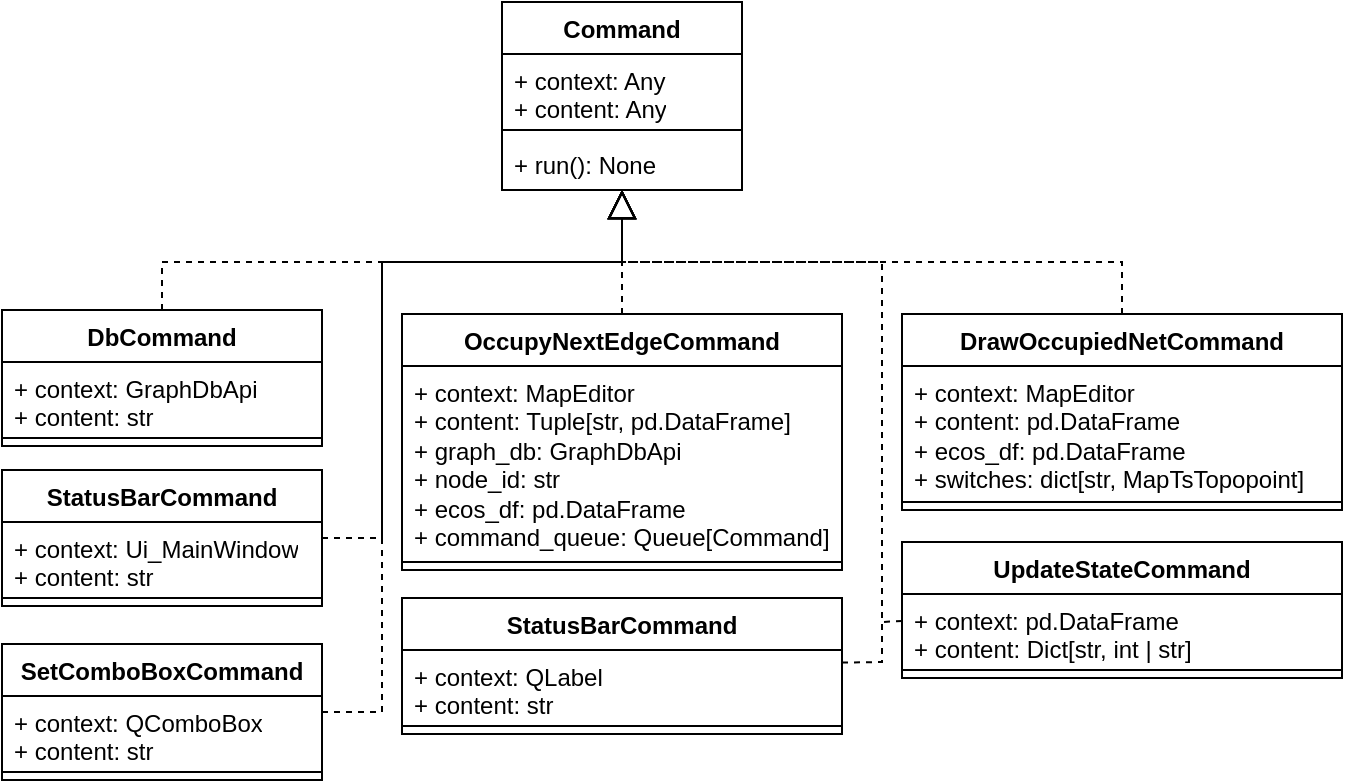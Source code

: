<mxfile version="24.0.3" type="github">
  <diagram name="Page-1" id="JnOhdEwZeGRajP59GQc7">
    <mxGraphModel dx="1715" dy="919" grid="1" gridSize="10" guides="1" tooltips="1" connect="1" arrows="1" fold="1" page="1" pageScale="1" pageWidth="850" pageHeight="1100" math="0" shadow="0">
      <root>
        <mxCell id="0" />
        <mxCell id="1" parent="0" />
        <mxCell id="y4jiqcmZlzOnTZQXTZpq-1" value="Command" style="swimlane;fontStyle=1;align=center;verticalAlign=top;childLayout=stackLayout;horizontal=1;startSize=26;horizontalStack=0;resizeParent=1;resizeParentMax=0;resizeLast=0;collapsible=1;marginBottom=0;whiteSpace=wrap;html=1;" vertex="1" parent="1">
          <mxGeometry x="280" y="20" width="120" height="94" as="geometry" />
        </mxCell>
        <mxCell id="y4jiqcmZlzOnTZQXTZpq-2" value="+ context: Any&lt;br&gt;+ content: Any" style="text;strokeColor=none;fillColor=none;align=left;verticalAlign=top;spacingLeft=4;spacingRight=4;overflow=hidden;rotatable=0;points=[[0,0.5],[1,0.5]];portConstraint=eastwest;whiteSpace=wrap;html=1;" vertex="1" parent="y4jiqcmZlzOnTZQXTZpq-1">
          <mxGeometry y="26" width="120" height="34" as="geometry" />
        </mxCell>
        <mxCell id="y4jiqcmZlzOnTZQXTZpq-3" value="" style="line;strokeWidth=1;fillColor=none;align=left;verticalAlign=middle;spacingTop=-1;spacingLeft=3;spacingRight=3;rotatable=0;labelPosition=right;points=[];portConstraint=eastwest;strokeColor=inherit;" vertex="1" parent="y4jiqcmZlzOnTZQXTZpq-1">
          <mxGeometry y="60" width="120" height="8" as="geometry" />
        </mxCell>
        <mxCell id="y4jiqcmZlzOnTZQXTZpq-4" value="+ run(): None" style="text;strokeColor=none;fillColor=none;align=left;verticalAlign=top;spacingLeft=4;spacingRight=4;overflow=hidden;rotatable=0;points=[[0,0.5],[1,0.5]];portConstraint=eastwest;whiteSpace=wrap;html=1;" vertex="1" parent="y4jiqcmZlzOnTZQXTZpq-1">
          <mxGeometry y="68" width="120" height="26" as="geometry" />
        </mxCell>
        <mxCell id="y4jiqcmZlzOnTZQXTZpq-5" value="DbCommand" style="swimlane;fontStyle=1;align=center;verticalAlign=top;childLayout=stackLayout;horizontal=1;startSize=26;horizontalStack=0;resizeParent=1;resizeParentMax=0;resizeLast=0;collapsible=1;marginBottom=0;whiteSpace=wrap;html=1;" vertex="1" parent="1">
          <mxGeometry x="30" y="174" width="160" height="68" as="geometry" />
        </mxCell>
        <mxCell id="y4jiqcmZlzOnTZQXTZpq-6" value="+ context: GraphDbApi&lt;br&gt;+ content: str" style="text;strokeColor=none;fillColor=none;align=left;verticalAlign=top;spacingLeft=4;spacingRight=4;overflow=hidden;rotatable=0;points=[[0,0.5],[1,0.5]];portConstraint=eastwest;whiteSpace=wrap;html=1;" vertex="1" parent="y4jiqcmZlzOnTZQXTZpq-5">
          <mxGeometry y="26" width="160" height="34" as="geometry" />
        </mxCell>
        <mxCell id="y4jiqcmZlzOnTZQXTZpq-7" value="" style="line;strokeWidth=1;fillColor=none;align=left;verticalAlign=middle;spacingTop=-1;spacingLeft=3;spacingRight=3;rotatable=0;labelPosition=right;points=[];portConstraint=eastwest;strokeColor=inherit;" vertex="1" parent="y4jiqcmZlzOnTZQXTZpq-5">
          <mxGeometry y="60" width="160" height="8" as="geometry" />
        </mxCell>
        <mxCell id="y4jiqcmZlzOnTZQXTZpq-8" value="OccupyNextEdgeCommand" style="swimlane;fontStyle=1;align=center;verticalAlign=top;childLayout=stackLayout;horizontal=1;startSize=26;horizontalStack=0;resizeParent=1;resizeParentMax=0;resizeLast=0;collapsible=1;marginBottom=0;whiteSpace=wrap;html=1;" vertex="1" parent="1">
          <mxGeometry x="230" y="176" width="220" height="128" as="geometry" />
        </mxCell>
        <mxCell id="y4jiqcmZlzOnTZQXTZpq-9" value="+ context: MapEditor&lt;br&gt;+ content: Tuple[str, pd.DataFrame]&lt;br&gt;+ graph_db: GraphDbApi&lt;br&gt;+ node_id: str&lt;br&gt;+ ecos_df: pd.DataFrame&lt;br&gt;+ command_queue: Queue[Command]" style="text;strokeColor=none;fillColor=none;align=left;verticalAlign=top;spacingLeft=4;spacingRight=4;overflow=hidden;rotatable=0;points=[[0,0.5],[1,0.5]];portConstraint=eastwest;whiteSpace=wrap;html=1;" vertex="1" parent="y4jiqcmZlzOnTZQXTZpq-8">
          <mxGeometry y="26" width="220" height="94" as="geometry" />
        </mxCell>
        <mxCell id="y4jiqcmZlzOnTZQXTZpq-10" value="" style="line;strokeWidth=1;fillColor=none;align=left;verticalAlign=middle;spacingTop=-1;spacingLeft=3;spacingRight=3;rotatable=0;labelPosition=right;points=[];portConstraint=eastwest;strokeColor=inherit;" vertex="1" parent="y4jiqcmZlzOnTZQXTZpq-8">
          <mxGeometry y="120" width="220" height="8" as="geometry" />
        </mxCell>
        <mxCell id="y4jiqcmZlzOnTZQXTZpq-11" value="StatusBarCommand" style="swimlane;fontStyle=1;align=center;verticalAlign=top;childLayout=stackLayout;horizontal=1;startSize=26;horizontalStack=0;resizeParent=1;resizeParentMax=0;resizeLast=0;collapsible=1;marginBottom=0;whiteSpace=wrap;html=1;" vertex="1" parent="1">
          <mxGeometry x="30" y="254" width="160" height="68" as="geometry" />
        </mxCell>
        <mxCell id="y4jiqcmZlzOnTZQXTZpq-12" value="+ context: Ui_MainWindow&lt;br&gt;+ content: str" style="text;strokeColor=none;fillColor=none;align=left;verticalAlign=top;spacingLeft=4;spacingRight=4;overflow=hidden;rotatable=0;points=[[0,0.5],[1,0.5]];portConstraint=eastwest;whiteSpace=wrap;html=1;" vertex="1" parent="y4jiqcmZlzOnTZQXTZpq-11">
          <mxGeometry y="26" width="160" height="34" as="geometry" />
        </mxCell>
        <mxCell id="y4jiqcmZlzOnTZQXTZpq-13" value="" style="line;strokeWidth=1;fillColor=none;align=left;verticalAlign=middle;spacingTop=-1;spacingLeft=3;spacingRight=3;rotatable=0;labelPosition=right;points=[];portConstraint=eastwest;strokeColor=inherit;" vertex="1" parent="y4jiqcmZlzOnTZQXTZpq-11">
          <mxGeometry y="60" width="160" height="8" as="geometry" />
        </mxCell>
        <mxCell id="y4jiqcmZlzOnTZQXTZpq-14" value="StatusBarCommand" style="swimlane;fontStyle=1;align=center;verticalAlign=top;childLayout=stackLayout;horizontal=1;startSize=26;horizontalStack=0;resizeParent=1;resizeParentMax=0;resizeLast=0;collapsible=1;marginBottom=0;whiteSpace=wrap;html=1;" vertex="1" parent="1">
          <mxGeometry x="230" y="318" width="220" height="68" as="geometry" />
        </mxCell>
        <mxCell id="y4jiqcmZlzOnTZQXTZpq-15" value="+ context: QLabel&lt;br&gt;+ content: str" style="text;strokeColor=none;fillColor=none;align=left;verticalAlign=top;spacingLeft=4;spacingRight=4;overflow=hidden;rotatable=0;points=[[0,0.5],[1,0.5]];portConstraint=eastwest;whiteSpace=wrap;html=1;" vertex="1" parent="y4jiqcmZlzOnTZQXTZpq-14">
          <mxGeometry y="26" width="220" height="34" as="geometry" />
        </mxCell>
        <mxCell id="y4jiqcmZlzOnTZQXTZpq-16" value="" style="line;strokeWidth=1;fillColor=none;align=left;verticalAlign=middle;spacingTop=-1;spacingLeft=3;spacingRight=3;rotatable=0;labelPosition=right;points=[];portConstraint=eastwest;strokeColor=inherit;" vertex="1" parent="y4jiqcmZlzOnTZQXTZpq-14">
          <mxGeometry y="60" width="220" height="8" as="geometry" />
        </mxCell>
        <mxCell id="y4jiqcmZlzOnTZQXTZpq-17" value="SetComboBoxCommand" style="swimlane;fontStyle=1;align=center;verticalAlign=top;childLayout=stackLayout;horizontal=1;startSize=26;horizontalStack=0;resizeParent=1;resizeParentMax=0;resizeLast=0;collapsible=1;marginBottom=0;whiteSpace=wrap;html=1;" vertex="1" parent="1">
          <mxGeometry x="30" y="341" width="160" height="68" as="geometry" />
        </mxCell>
        <mxCell id="y4jiqcmZlzOnTZQXTZpq-18" value="+ context: QComboBox&lt;br&gt;+ content: str" style="text;strokeColor=none;fillColor=none;align=left;verticalAlign=top;spacingLeft=4;spacingRight=4;overflow=hidden;rotatable=0;points=[[0,0.5],[1,0.5]];portConstraint=eastwest;whiteSpace=wrap;html=1;" vertex="1" parent="y4jiqcmZlzOnTZQXTZpq-17">
          <mxGeometry y="26" width="160" height="34" as="geometry" />
        </mxCell>
        <mxCell id="y4jiqcmZlzOnTZQXTZpq-19" value="" style="line;strokeWidth=1;fillColor=none;align=left;verticalAlign=middle;spacingTop=-1;spacingLeft=3;spacingRight=3;rotatable=0;labelPosition=right;points=[];portConstraint=eastwest;strokeColor=inherit;" vertex="1" parent="y4jiqcmZlzOnTZQXTZpq-17">
          <mxGeometry y="60" width="160" height="8" as="geometry" />
        </mxCell>
        <mxCell id="y4jiqcmZlzOnTZQXTZpq-20" value="DrawOccupiedNetCommand" style="swimlane;fontStyle=1;align=center;verticalAlign=top;childLayout=stackLayout;horizontal=1;startSize=26;horizontalStack=0;resizeParent=1;resizeParentMax=0;resizeLast=0;collapsible=1;marginBottom=0;whiteSpace=wrap;html=1;" vertex="1" parent="1">
          <mxGeometry x="480" y="176" width="220" height="98" as="geometry" />
        </mxCell>
        <mxCell id="y4jiqcmZlzOnTZQXTZpq-21" value="+ context: MapEditor&lt;br&gt;+ content: pd.DataFrame&lt;br&gt;+ ecos_df: pd.DataFrame&lt;br&gt;+ switches: dict[str, MapTsTopopoint]" style="text;strokeColor=none;fillColor=none;align=left;verticalAlign=top;spacingLeft=4;spacingRight=4;overflow=hidden;rotatable=0;points=[[0,0.5],[1,0.5]];portConstraint=eastwest;whiteSpace=wrap;html=1;" vertex="1" parent="y4jiqcmZlzOnTZQXTZpq-20">
          <mxGeometry y="26" width="220" height="64" as="geometry" />
        </mxCell>
        <mxCell id="y4jiqcmZlzOnTZQXTZpq-22" value="" style="line;strokeWidth=1;fillColor=none;align=left;verticalAlign=middle;spacingTop=-1;spacingLeft=3;spacingRight=3;rotatable=0;labelPosition=right;points=[];portConstraint=eastwest;strokeColor=inherit;" vertex="1" parent="y4jiqcmZlzOnTZQXTZpq-20">
          <mxGeometry y="90" width="220" height="8" as="geometry" />
        </mxCell>
        <mxCell id="y4jiqcmZlzOnTZQXTZpq-23" value="UpdateStateCommand" style="swimlane;fontStyle=1;align=center;verticalAlign=top;childLayout=stackLayout;horizontal=1;startSize=26;horizontalStack=0;resizeParent=1;resizeParentMax=0;resizeLast=0;collapsible=1;marginBottom=0;whiteSpace=wrap;html=1;" vertex="1" parent="1">
          <mxGeometry x="480" y="290" width="220" height="68" as="geometry" />
        </mxCell>
        <mxCell id="y4jiqcmZlzOnTZQXTZpq-24" value="+ context: pd.DataFrame&lt;br&gt;+ content: Dict[str, int | str]" style="text;strokeColor=none;fillColor=none;align=left;verticalAlign=top;spacingLeft=4;spacingRight=4;overflow=hidden;rotatable=0;points=[[0,0.5],[1,0.5]];portConstraint=eastwest;whiteSpace=wrap;html=1;" vertex="1" parent="y4jiqcmZlzOnTZQXTZpq-23">
          <mxGeometry y="26" width="220" height="34" as="geometry" />
        </mxCell>
        <mxCell id="y4jiqcmZlzOnTZQXTZpq-25" value="" style="line;strokeWidth=1;fillColor=none;align=left;verticalAlign=middle;spacingTop=-1;spacingLeft=3;spacingRight=3;rotatable=0;labelPosition=right;points=[];portConstraint=eastwest;strokeColor=inherit;" vertex="1" parent="y4jiqcmZlzOnTZQXTZpq-23">
          <mxGeometry y="60" width="220" height="8" as="geometry" />
        </mxCell>
        <mxCell id="y4jiqcmZlzOnTZQXTZpq-26" value="" style="endArrow=block;dashed=1;endFill=0;endSize=12;html=1;rounded=0;" edge="1" parent="1" source="y4jiqcmZlzOnTZQXTZpq-5" target="y4jiqcmZlzOnTZQXTZpq-4">
          <mxGeometry width="160" relative="1" as="geometry">
            <mxPoint x="110" y="140" as="sourcePoint" />
            <mxPoint x="270" y="140" as="targetPoint" />
            <Array as="points">
              <mxPoint x="110" y="150" />
              <mxPoint x="340" y="150" />
            </Array>
          </mxGeometry>
        </mxCell>
        <mxCell id="y4jiqcmZlzOnTZQXTZpq-27" value="" style="endArrow=block;dashed=1;endFill=0;endSize=12;html=1;rounded=0;" edge="1" parent="1" source="y4jiqcmZlzOnTZQXTZpq-8" target="y4jiqcmZlzOnTZQXTZpq-4">
          <mxGeometry width="160" relative="1" as="geometry">
            <mxPoint x="530" y="110" as="sourcePoint" />
            <mxPoint x="690" y="110" as="targetPoint" />
          </mxGeometry>
        </mxCell>
        <mxCell id="y4jiqcmZlzOnTZQXTZpq-28" value="" style="endArrow=block;dashed=1;endFill=0;endSize=12;html=1;rounded=0;" edge="1" parent="1" source="y4jiqcmZlzOnTZQXTZpq-20" target="y4jiqcmZlzOnTZQXTZpq-4">
          <mxGeometry width="160" relative="1" as="geometry">
            <mxPoint x="590" y="140" as="sourcePoint" />
            <mxPoint x="750" y="140" as="targetPoint" />
            <Array as="points">
              <mxPoint x="590" y="150" />
              <mxPoint x="340" y="150" />
            </Array>
          </mxGeometry>
        </mxCell>
        <mxCell id="y4jiqcmZlzOnTZQXTZpq-29" value="" style="endArrow=block;dashed=1;endFill=0;endSize=12;html=1;rounded=0;" edge="1" parent="1" source="y4jiqcmZlzOnTZQXTZpq-11" target="y4jiqcmZlzOnTZQXTZpq-4">
          <mxGeometry width="160" relative="1" as="geometry">
            <mxPoint x="210" y="430" as="sourcePoint" />
            <mxPoint x="370" y="430" as="targetPoint" />
            <Array as="points">
              <mxPoint x="220" y="288" />
              <mxPoint x="220" y="150" />
              <mxPoint x="340" y="150" />
            </Array>
          </mxGeometry>
        </mxCell>
        <mxCell id="y4jiqcmZlzOnTZQXTZpq-30" value="" style="endArrow=block;dashed=1;endFill=0;endSize=12;html=1;rounded=0;" edge="1" parent="1" source="y4jiqcmZlzOnTZQXTZpq-17" target="y4jiqcmZlzOnTZQXTZpq-4">
          <mxGeometry width="160" relative="1" as="geometry">
            <mxPoint x="290" y="480" as="sourcePoint" />
            <mxPoint x="450" y="480" as="targetPoint" />
            <Array as="points">
              <mxPoint x="220" y="375" />
              <mxPoint x="220" y="150" />
              <mxPoint x="340" y="150" />
            </Array>
          </mxGeometry>
        </mxCell>
        <mxCell id="y4jiqcmZlzOnTZQXTZpq-31" value="" style="endArrow=block;dashed=1;endFill=0;endSize=12;html=1;rounded=0;" edge="1" parent="1" source="y4jiqcmZlzOnTZQXTZpq-14" target="y4jiqcmZlzOnTZQXTZpq-4">
          <mxGeometry width="160" relative="1" as="geometry">
            <mxPoint x="160" y="130" as="sourcePoint" />
            <mxPoint x="320" y="130" as="targetPoint" />
            <Array as="points">
              <mxPoint x="470" y="350" />
              <mxPoint x="470" y="150" />
              <mxPoint x="340" y="150" />
            </Array>
          </mxGeometry>
        </mxCell>
        <mxCell id="y4jiqcmZlzOnTZQXTZpq-32" value="" style="endArrow=block;dashed=1;endFill=0;endSize=12;html=1;rounded=0;" edge="1" parent="1" source="y4jiqcmZlzOnTZQXTZpq-23" target="y4jiqcmZlzOnTZQXTZpq-4">
          <mxGeometry width="160" relative="1" as="geometry">
            <mxPoint x="630" y="440" as="sourcePoint" />
            <mxPoint x="790" y="440" as="targetPoint" />
            <Array as="points">
              <mxPoint x="470" y="330" />
              <mxPoint x="470" y="150" />
              <mxPoint x="340" y="150" />
            </Array>
          </mxGeometry>
        </mxCell>
      </root>
    </mxGraphModel>
  </diagram>
</mxfile>
